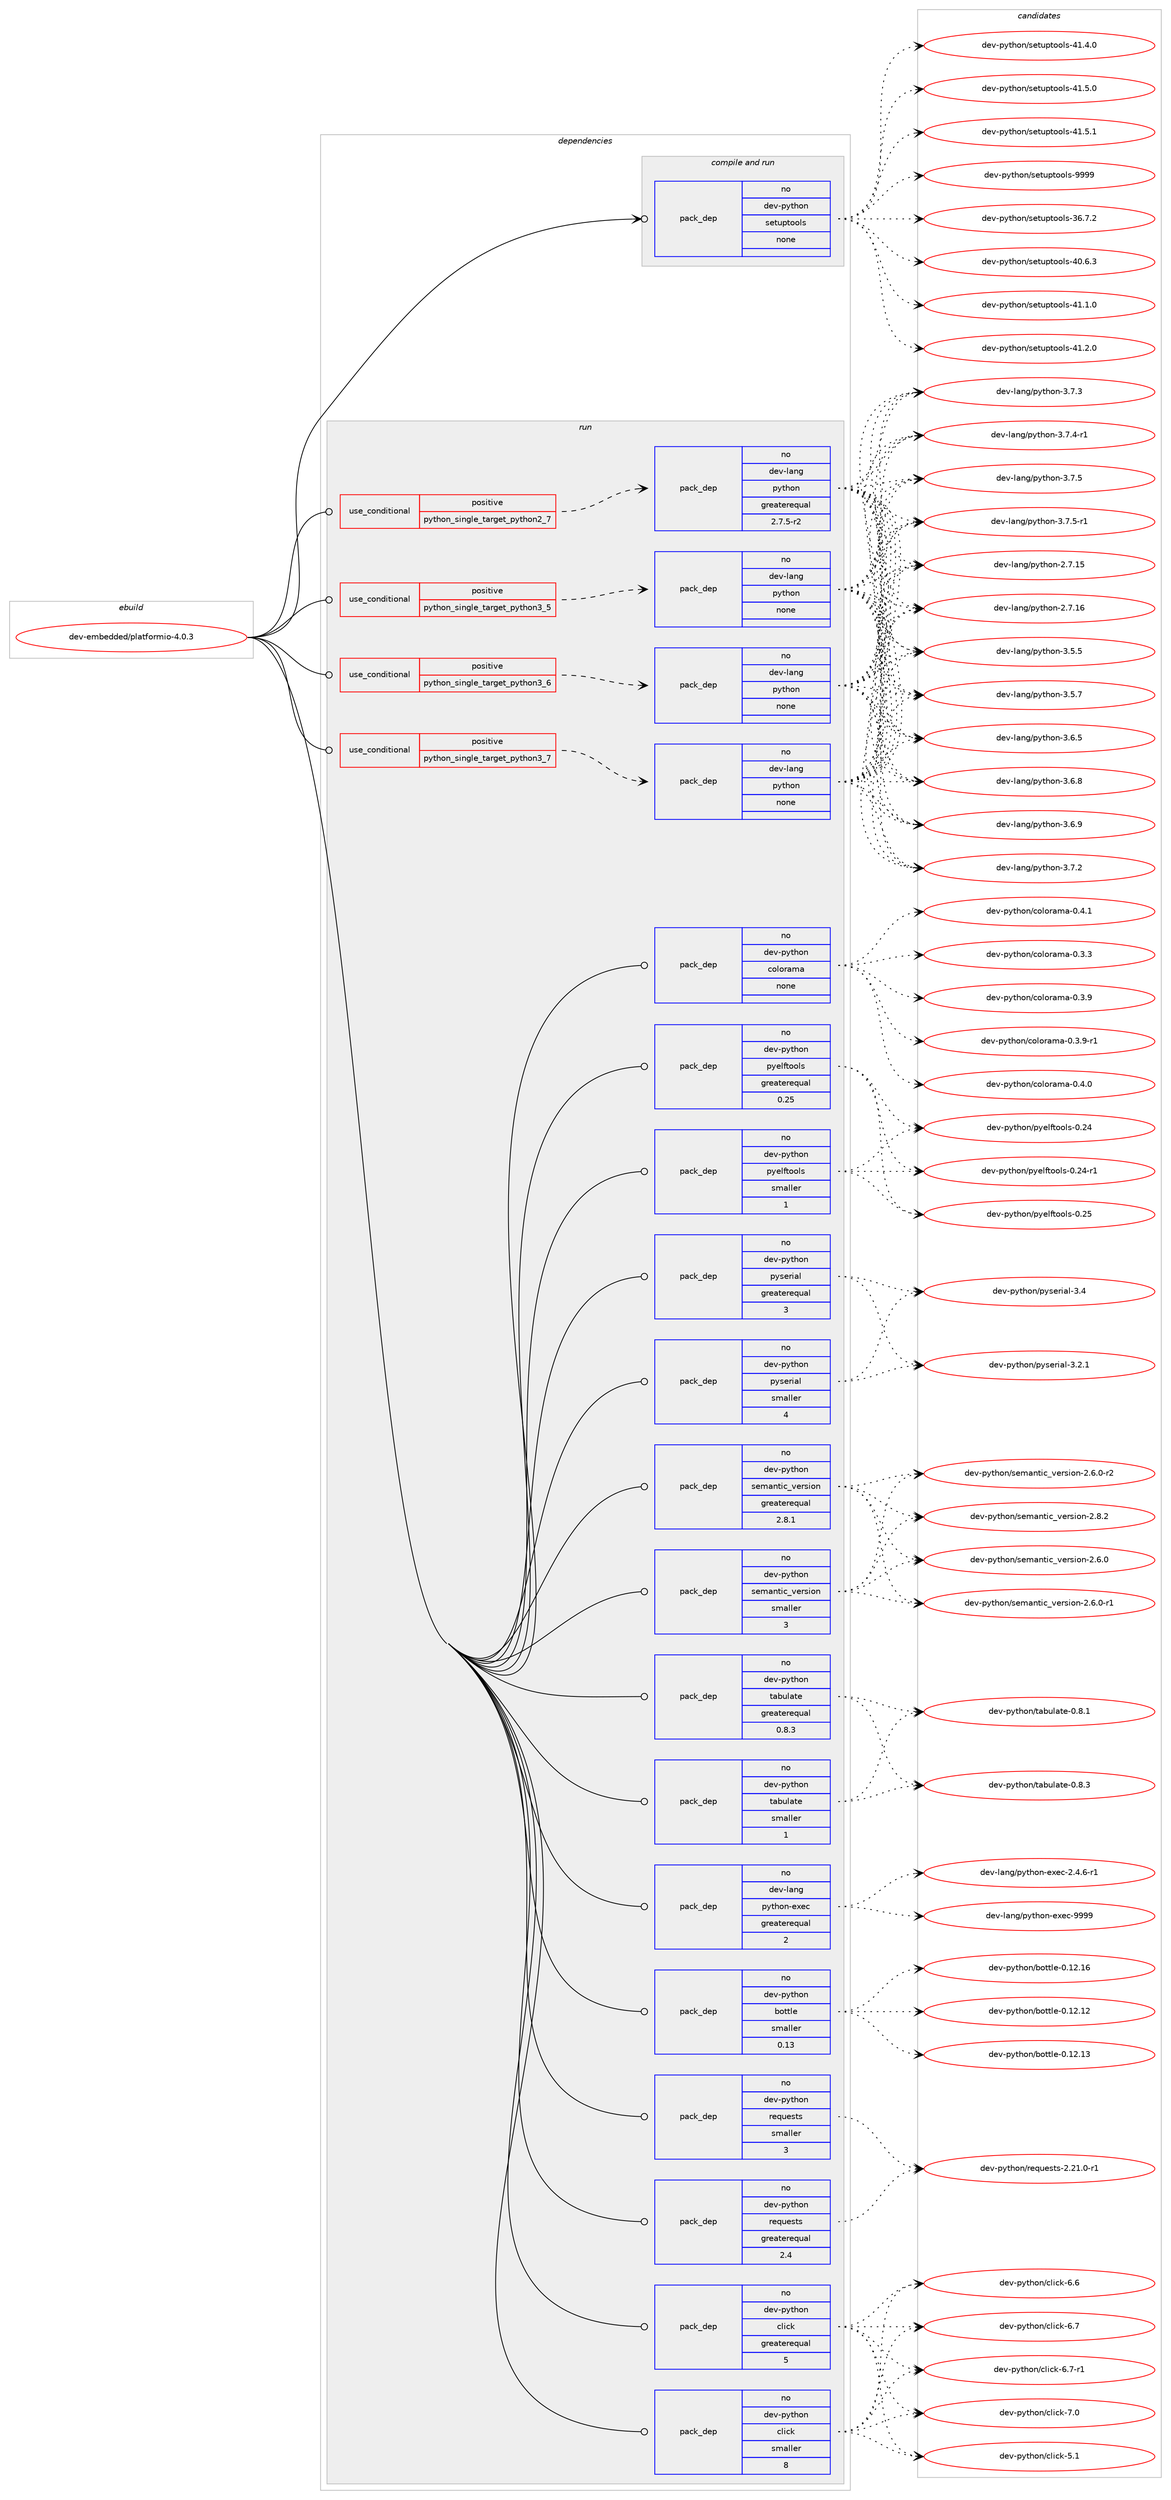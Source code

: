 digraph prolog {

# *************
# Graph options
# *************

newrank=true;
concentrate=true;
compound=true;
graph [rankdir=LR,fontname=Helvetica,fontsize=10,ranksep=1.5];#, ranksep=2.5, nodesep=0.2];
edge  [arrowhead=vee];
node  [fontname=Helvetica,fontsize=10];

# **********
# The ebuild
# **********

subgraph cluster_leftcol {
color=gray;
rank=same;
label=<<i>ebuild</i>>;
id [label="dev-embedded/platformio-4.0.3", color=red, width=4, href="../dev-embedded/platformio-4.0.3.svg"];
}

# ****************
# The dependencies
# ****************

subgraph cluster_midcol {
color=gray;
label=<<i>dependencies</i>>;
subgraph cluster_compile {
fillcolor="#eeeeee";
style=filled;
label=<<i>compile</i>>;
}
subgraph cluster_compileandrun {
fillcolor="#eeeeee";
style=filled;
label=<<i>compile and run</i>>;
subgraph pack390115 {
dependency524295 [label=<<TABLE BORDER="0" CELLBORDER="1" CELLSPACING="0" CELLPADDING="4" WIDTH="220"><TR><TD ROWSPAN="6" CELLPADDING="30">pack_dep</TD></TR><TR><TD WIDTH="110">no</TD></TR><TR><TD>dev-python</TD></TR><TR><TD>setuptools</TD></TR><TR><TD>none</TD></TR><TR><TD></TD></TR></TABLE>>, shape=none, color=blue];
}
id:e -> dependency524295:w [weight=20,style="solid",arrowhead="odotvee"];
}
subgraph cluster_run {
fillcolor="#eeeeee";
style=filled;
label=<<i>run</i>>;
subgraph cond124401 {
dependency524296 [label=<<TABLE BORDER="0" CELLBORDER="1" CELLSPACING="0" CELLPADDING="4"><TR><TD ROWSPAN="3" CELLPADDING="10">use_conditional</TD></TR><TR><TD>positive</TD></TR><TR><TD>python_single_target_python2_7</TD></TR></TABLE>>, shape=none, color=red];
subgraph pack390116 {
dependency524297 [label=<<TABLE BORDER="0" CELLBORDER="1" CELLSPACING="0" CELLPADDING="4" WIDTH="220"><TR><TD ROWSPAN="6" CELLPADDING="30">pack_dep</TD></TR><TR><TD WIDTH="110">no</TD></TR><TR><TD>dev-lang</TD></TR><TR><TD>python</TD></TR><TR><TD>greaterequal</TD></TR><TR><TD>2.7.5-r2</TD></TR></TABLE>>, shape=none, color=blue];
}
dependency524296:e -> dependency524297:w [weight=20,style="dashed",arrowhead="vee"];
}
id:e -> dependency524296:w [weight=20,style="solid",arrowhead="odot"];
subgraph cond124402 {
dependency524298 [label=<<TABLE BORDER="0" CELLBORDER="1" CELLSPACING="0" CELLPADDING="4"><TR><TD ROWSPAN="3" CELLPADDING="10">use_conditional</TD></TR><TR><TD>positive</TD></TR><TR><TD>python_single_target_python3_5</TD></TR></TABLE>>, shape=none, color=red];
subgraph pack390117 {
dependency524299 [label=<<TABLE BORDER="0" CELLBORDER="1" CELLSPACING="0" CELLPADDING="4" WIDTH="220"><TR><TD ROWSPAN="6" CELLPADDING="30">pack_dep</TD></TR><TR><TD WIDTH="110">no</TD></TR><TR><TD>dev-lang</TD></TR><TR><TD>python</TD></TR><TR><TD>none</TD></TR><TR><TD></TD></TR></TABLE>>, shape=none, color=blue];
}
dependency524298:e -> dependency524299:w [weight=20,style="dashed",arrowhead="vee"];
}
id:e -> dependency524298:w [weight=20,style="solid",arrowhead="odot"];
subgraph cond124403 {
dependency524300 [label=<<TABLE BORDER="0" CELLBORDER="1" CELLSPACING="0" CELLPADDING="4"><TR><TD ROWSPAN="3" CELLPADDING="10">use_conditional</TD></TR><TR><TD>positive</TD></TR><TR><TD>python_single_target_python3_6</TD></TR></TABLE>>, shape=none, color=red];
subgraph pack390118 {
dependency524301 [label=<<TABLE BORDER="0" CELLBORDER="1" CELLSPACING="0" CELLPADDING="4" WIDTH="220"><TR><TD ROWSPAN="6" CELLPADDING="30">pack_dep</TD></TR><TR><TD WIDTH="110">no</TD></TR><TR><TD>dev-lang</TD></TR><TR><TD>python</TD></TR><TR><TD>none</TD></TR><TR><TD></TD></TR></TABLE>>, shape=none, color=blue];
}
dependency524300:e -> dependency524301:w [weight=20,style="dashed",arrowhead="vee"];
}
id:e -> dependency524300:w [weight=20,style="solid",arrowhead="odot"];
subgraph cond124404 {
dependency524302 [label=<<TABLE BORDER="0" CELLBORDER="1" CELLSPACING="0" CELLPADDING="4"><TR><TD ROWSPAN="3" CELLPADDING="10">use_conditional</TD></TR><TR><TD>positive</TD></TR><TR><TD>python_single_target_python3_7</TD></TR></TABLE>>, shape=none, color=red];
subgraph pack390119 {
dependency524303 [label=<<TABLE BORDER="0" CELLBORDER="1" CELLSPACING="0" CELLPADDING="4" WIDTH="220"><TR><TD ROWSPAN="6" CELLPADDING="30">pack_dep</TD></TR><TR><TD WIDTH="110">no</TD></TR><TR><TD>dev-lang</TD></TR><TR><TD>python</TD></TR><TR><TD>none</TD></TR><TR><TD></TD></TR></TABLE>>, shape=none, color=blue];
}
dependency524302:e -> dependency524303:w [weight=20,style="dashed",arrowhead="vee"];
}
id:e -> dependency524302:w [weight=20,style="solid",arrowhead="odot"];
subgraph pack390120 {
dependency524304 [label=<<TABLE BORDER="0" CELLBORDER="1" CELLSPACING="0" CELLPADDING="4" WIDTH="220"><TR><TD ROWSPAN="6" CELLPADDING="30">pack_dep</TD></TR><TR><TD WIDTH="110">no</TD></TR><TR><TD>dev-lang</TD></TR><TR><TD>python-exec</TD></TR><TR><TD>greaterequal</TD></TR><TR><TD>2</TD></TR></TABLE>>, shape=none, color=blue];
}
id:e -> dependency524304:w [weight=20,style="solid",arrowhead="odot"];
subgraph pack390121 {
dependency524305 [label=<<TABLE BORDER="0" CELLBORDER="1" CELLSPACING="0" CELLPADDING="4" WIDTH="220"><TR><TD ROWSPAN="6" CELLPADDING="30">pack_dep</TD></TR><TR><TD WIDTH="110">no</TD></TR><TR><TD>dev-python</TD></TR><TR><TD>bottle</TD></TR><TR><TD>smaller</TD></TR><TR><TD>0.13</TD></TR></TABLE>>, shape=none, color=blue];
}
id:e -> dependency524305:w [weight=20,style="solid",arrowhead="odot"];
subgraph pack390122 {
dependency524306 [label=<<TABLE BORDER="0" CELLBORDER="1" CELLSPACING="0" CELLPADDING="4" WIDTH="220"><TR><TD ROWSPAN="6" CELLPADDING="30">pack_dep</TD></TR><TR><TD WIDTH="110">no</TD></TR><TR><TD>dev-python</TD></TR><TR><TD>click</TD></TR><TR><TD>greaterequal</TD></TR><TR><TD>5</TD></TR></TABLE>>, shape=none, color=blue];
}
id:e -> dependency524306:w [weight=20,style="solid",arrowhead="odot"];
subgraph pack390123 {
dependency524307 [label=<<TABLE BORDER="0" CELLBORDER="1" CELLSPACING="0" CELLPADDING="4" WIDTH="220"><TR><TD ROWSPAN="6" CELLPADDING="30">pack_dep</TD></TR><TR><TD WIDTH="110">no</TD></TR><TR><TD>dev-python</TD></TR><TR><TD>click</TD></TR><TR><TD>smaller</TD></TR><TR><TD>8</TD></TR></TABLE>>, shape=none, color=blue];
}
id:e -> dependency524307:w [weight=20,style="solid",arrowhead="odot"];
subgraph pack390124 {
dependency524308 [label=<<TABLE BORDER="0" CELLBORDER="1" CELLSPACING="0" CELLPADDING="4" WIDTH="220"><TR><TD ROWSPAN="6" CELLPADDING="30">pack_dep</TD></TR><TR><TD WIDTH="110">no</TD></TR><TR><TD>dev-python</TD></TR><TR><TD>colorama</TD></TR><TR><TD>none</TD></TR><TR><TD></TD></TR></TABLE>>, shape=none, color=blue];
}
id:e -> dependency524308:w [weight=20,style="solid",arrowhead="odot"];
subgraph pack390125 {
dependency524309 [label=<<TABLE BORDER="0" CELLBORDER="1" CELLSPACING="0" CELLPADDING="4" WIDTH="220"><TR><TD ROWSPAN="6" CELLPADDING="30">pack_dep</TD></TR><TR><TD WIDTH="110">no</TD></TR><TR><TD>dev-python</TD></TR><TR><TD>pyelftools</TD></TR><TR><TD>greaterequal</TD></TR><TR><TD>0.25</TD></TR></TABLE>>, shape=none, color=blue];
}
id:e -> dependency524309:w [weight=20,style="solid",arrowhead="odot"];
subgraph pack390126 {
dependency524310 [label=<<TABLE BORDER="0" CELLBORDER="1" CELLSPACING="0" CELLPADDING="4" WIDTH="220"><TR><TD ROWSPAN="6" CELLPADDING="30">pack_dep</TD></TR><TR><TD WIDTH="110">no</TD></TR><TR><TD>dev-python</TD></TR><TR><TD>pyelftools</TD></TR><TR><TD>smaller</TD></TR><TR><TD>1</TD></TR></TABLE>>, shape=none, color=blue];
}
id:e -> dependency524310:w [weight=20,style="solid",arrowhead="odot"];
subgraph pack390127 {
dependency524311 [label=<<TABLE BORDER="0" CELLBORDER="1" CELLSPACING="0" CELLPADDING="4" WIDTH="220"><TR><TD ROWSPAN="6" CELLPADDING="30">pack_dep</TD></TR><TR><TD WIDTH="110">no</TD></TR><TR><TD>dev-python</TD></TR><TR><TD>pyserial</TD></TR><TR><TD>greaterequal</TD></TR><TR><TD>3</TD></TR></TABLE>>, shape=none, color=blue];
}
id:e -> dependency524311:w [weight=20,style="solid",arrowhead="odot"];
subgraph pack390128 {
dependency524312 [label=<<TABLE BORDER="0" CELLBORDER="1" CELLSPACING="0" CELLPADDING="4" WIDTH="220"><TR><TD ROWSPAN="6" CELLPADDING="30">pack_dep</TD></TR><TR><TD WIDTH="110">no</TD></TR><TR><TD>dev-python</TD></TR><TR><TD>pyserial</TD></TR><TR><TD>smaller</TD></TR><TR><TD>4</TD></TR></TABLE>>, shape=none, color=blue];
}
id:e -> dependency524312:w [weight=20,style="solid",arrowhead="odot"];
subgraph pack390129 {
dependency524313 [label=<<TABLE BORDER="0" CELLBORDER="1" CELLSPACING="0" CELLPADDING="4" WIDTH="220"><TR><TD ROWSPAN="6" CELLPADDING="30">pack_dep</TD></TR><TR><TD WIDTH="110">no</TD></TR><TR><TD>dev-python</TD></TR><TR><TD>requests</TD></TR><TR><TD>greaterequal</TD></TR><TR><TD>2.4</TD></TR></TABLE>>, shape=none, color=blue];
}
id:e -> dependency524313:w [weight=20,style="solid",arrowhead="odot"];
subgraph pack390130 {
dependency524314 [label=<<TABLE BORDER="0" CELLBORDER="1" CELLSPACING="0" CELLPADDING="4" WIDTH="220"><TR><TD ROWSPAN="6" CELLPADDING="30">pack_dep</TD></TR><TR><TD WIDTH="110">no</TD></TR><TR><TD>dev-python</TD></TR><TR><TD>requests</TD></TR><TR><TD>smaller</TD></TR><TR><TD>3</TD></TR></TABLE>>, shape=none, color=blue];
}
id:e -> dependency524314:w [weight=20,style="solid",arrowhead="odot"];
subgraph pack390131 {
dependency524315 [label=<<TABLE BORDER="0" CELLBORDER="1" CELLSPACING="0" CELLPADDING="4" WIDTH="220"><TR><TD ROWSPAN="6" CELLPADDING="30">pack_dep</TD></TR><TR><TD WIDTH="110">no</TD></TR><TR><TD>dev-python</TD></TR><TR><TD>semantic_version</TD></TR><TR><TD>greaterequal</TD></TR><TR><TD>2.8.1</TD></TR></TABLE>>, shape=none, color=blue];
}
id:e -> dependency524315:w [weight=20,style="solid",arrowhead="odot"];
subgraph pack390132 {
dependency524316 [label=<<TABLE BORDER="0" CELLBORDER="1" CELLSPACING="0" CELLPADDING="4" WIDTH="220"><TR><TD ROWSPAN="6" CELLPADDING="30">pack_dep</TD></TR><TR><TD WIDTH="110">no</TD></TR><TR><TD>dev-python</TD></TR><TR><TD>semantic_version</TD></TR><TR><TD>smaller</TD></TR><TR><TD>3</TD></TR></TABLE>>, shape=none, color=blue];
}
id:e -> dependency524316:w [weight=20,style="solid",arrowhead="odot"];
subgraph pack390133 {
dependency524317 [label=<<TABLE BORDER="0" CELLBORDER="1" CELLSPACING="0" CELLPADDING="4" WIDTH="220"><TR><TD ROWSPAN="6" CELLPADDING="30">pack_dep</TD></TR><TR><TD WIDTH="110">no</TD></TR><TR><TD>dev-python</TD></TR><TR><TD>tabulate</TD></TR><TR><TD>greaterequal</TD></TR><TR><TD>0.8.3</TD></TR></TABLE>>, shape=none, color=blue];
}
id:e -> dependency524317:w [weight=20,style="solid",arrowhead="odot"];
subgraph pack390134 {
dependency524318 [label=<<TABLE BORDER="0" CELLBORDER="1" CELLSPACING="0" CELLPADDING="4" WIDTH="220"><TR><TD ROWSPAN="6" CELLPADDING="30">pack_dep</TD></TR><TR><TD WIDTH="110">no</TD></TR><TR><TD>dev-python</TD></TR><TR><TD>tabulate</TD></TR><TR><TD>smaller</TD></TR><TR><TD>1</TD></TR></TABLE>>, shape=none, color=blue];
}
id:e -> dependency524318:w [weight=20,style="solid",arrowhead="odot"];
}
}

# **************
# The candidates
# **************

subgraph cluster_choices {
rank=same;
color=gray;
label=<<i>candidates</i>>;

subgraph choice390115 {
color=black;
nodesep=1;
choice100101118451121211161041111104711510111611711211611111110811545515446554650 [label="dev-python/setuptools-36.7.2", color=red, width=4,href="../dev-python/setuptools-36.7.2.svg"];
choice100101118451121211161041111104711510111611711211611111110811545524846544651 [label="dev-python/setuptools-40.6.3", color=red, width=4,href="../dev-python/setuptools-40.6.3.svg"];
choice100101118451121211161041111104711510111611711211611111110811545524946494648 [label="dev-python/setuptools-41.1.0", color=red, width=4,href="../dev-python/setuptools-41.1.0.svg"];
choice100101118451121211161041111104711510111611711211611111110811545524946504648 [label="dev-python/setuptools-41.2.0", color=red, width=4,href="../dev-python/setuptools-41.2.0.svg"];
choice100101118451121211161041111104711510111611711211611111110811545524946524648 [label="dev-python/setuptools-41.4.0", color=red, width=4,href="../dev-python/setuptools-41.4.0.svg"];
choice100101118451121211161041111104711510111611711211611111110811545524946534648 [label="dev-python/setuptools-41.5.0", color=red, width=4,href="../dev-python/setuptools-41.5.0.svg"];
choice100101118451121211161041111104711510111611711211611111110811545524946534649 [label="dev-python/setuptools-41.5.1", color=red, width=4,href="../dev-python/setuptools-41.5.1.svg"];
choice10010111845112121116104111110471151011161171121161111111081154557575757 [label="dev-python/setuptools-9999", color=red, width=4,href="../dev-python/setuptools-9999.svg"];
dependency524295:e -> choice100101118451121211161041111104711510111611711211611111110811545515446554650:w [style=dotted,weight="100"];
dependency524295:e -> choice100101118451121211161041111104711510111611711211611111110811545524846544651:w [style=dotted,weight="100"];
dependency524295:e -> choice100101118451121211161041111104711510111611711211611111110811545524946494648:w [style=dotted,weight="100"];
dependency524295:e -> choice100101118451121211161041111104711510111611711211611111110811545524946504648:w [style=dotted,weight="100"];
dependency524295:e -> choice100101118451121211161041111104711510111611711211611111110811545524946524648:w [style=dotted,weight="100"];
dependency524295:e -> choice100101118451121211161041111104711510111611711211611111110811545524946534648:w [style=dotted,weight="100"];
dependency524295:e -> choice100101118451121211161041111104711510111611711211611111110811545524946534649:w [style=dotted,weight="100"];
dependency524295:e -> choice10010111845112121116104111110471151011161171121161111111081154557575757:w [style=dotted,weight="100"];
}
subgraph choice390116 {
color=black;
nodesep=1;
choice10010111845108971101034711212111610411111045504655464953 [label="dev-lang/python-2.7.15", color=red, width=4,href="../dev-lang/python-2.7.15.svg"];
choice10010111845108971101034711212111610411111045504655464954 [label="dev-lang/python-2.7.16", color=red, width=4,href="../dev-lang/python-2.7.16.svg"];
choice100101118451089711010347112121116104111110455146534653 [label="dev-lang/python-3.5.5", color=red, width=4,href="../dev-lang/python-3.5.5.svg"];
choice100101118451089711010347112121116104111110455146534655 [label="dev-lang/python-3.5.7", color=red, width=4,href="../dev-lang/python-3.5.7.svg"];
choice100101118451089711010347112121116104111110455146544653 [label="dev-lang/python-3.6.5", color=red, width=4,href="../dev-lang/python-3.6.5.svg"];
choice100101118451089711010347112121116104111110455146544656 [label="dev-lang/python-3.6.8", color=red, width=4,href="../dev-lang/python-3.6.8.svg"];
choice100101118451089711010347112121116104111110455146544657 [label="dev-lang/python-3.6.9", color=red, width=4,href="../dev-lang/python-3.6.9.svg"];
choice100101118451089711010347112121116104111110455146554650 [label="dev-lang/python-3.7.2", color=red, width=4,href="../dev-lang/python-3.7.2.svg"];
choice100101118451089711010347112121116104111110455146554651 [label="dev-lang/python-3.7.3", color=red, width=4,href="../dev-lang/python-3.7.3.svg"];
choice1001011184510897110103471121211161041111104551465546524511449 [label="dev-lang/python-3.7.4-r1", color=red, width=4,href="../dev-lang/python-3.7.4-r1.svg"];
choice100101118451089711010347112121116104111110455146554653 [label="dev-lang/python-3.7.5", color=red, width=4,href="../dev-lang/python-3.7.5.svg"];
choice1001011184510897110103471121211161041111104551465546534511449 [label="dev-lang/python-3.7.5-r1", color=red, width=4,href="../dev-lang/python-3.7.5-r1.svg"];
dependency524297:e -> choice10010111845108971101034711212111610411111045504655464953:w [style=dotted,weight="100"];
dependency524297:e -> choice10010111845108971101034711212111610411111045504655464954:w [style=dotted,weight="100"];
dependency524297:e -> choice100101118451089711010347112121116104111110455146534653:w [style=dotted,weight="100"];
dependency524297:e -> choice100101118451089711010347112121116104111110455146534655:w [style=dotted,weight="100"];
dependency524297:e -> choice100101118451089711010347112121116104111110455146544653:w [style=dotted,weight="100"];
dependency524297:e -> choice100101118451089711010347112121116104111110455146544656:w [style=dotted,weight="100"];
dependency524297:e -> choice100101118451089711010347112121116104111110455146544657:w [style=dotted,weight="100"];
dependency524297:e -> choice100101118451089711010347112121116104111110455146554650:w [style=dotted,weight="100"];
dependency524297:e -> choice100101118451089711010347112121116104111110455146554651:w [style=dotted,weight="100"];
dependency524297:e -> choice1001011184510897110103471121211161041111104551465546524511449:w [style=dotted,weight="100"];
dependency524297:e -> choice100101118451089711010347112121116104111110455146554653:w [style=dotted,weight="100"];
dependency524297:e -> choice1001011184510897110103471121211161041111104551465546534511449:w [style=dotted,weight="100"];
}
subgraph choice390117 {
color=black;
nodesep=1;
choice10010111845108971101034711212111610411111045504655464953 [label="dev-lang/python-2.7.15", color=red, width=4,href="../dev-lang/python-2.7.15.svg"];
choice10010111845108971101034711212111610411111045504655464954 [label="dev-lang/python-2.7.16", color=red, width=4,href="../dev-lang/python-2.7.16.svg"];
choice100101118451089711010347112121116104111110455146534653 [label="dev-lang/python-3.5.5", color=red, width=4,href="../dev-lang/python-3.5.5.svg"];
choice100101118451089711010347112121116104111110455146534655 [label="dev-lang/python-3.5.7", color=red, width=4,href="../dev-lang/python-3.5.7.svg"];
choice100101118451089711010347112121116104111110455146544653 [label="dev-lang/python-3.6.5", color=red, width=4,href="../dev-lang/python-3.6.5.svg"];
choice100101118451089711010347112121116104111110455146544656 [label="dev-lang/python-3.6.8", color=red, width=4,href="../dev-lang/python-3.6.8.svg"];
choice100101118451089711010347112121116104111110455146544657 [label="dev-lang/python-3.6.9", color=red, width=4,href="../dev-lang/python-3.6.9.svg"];
choice100101118451089711010347112121116104111110455146554650 [label="dev-lang/python-3.7.2", color=red, width=4,href="../dev-lang/python-3.7.2.svg"];
choice100101118451089711010347112121116104111110455146554651 [label="dev-lang/python-3.7.3", color=red, width=4,href="../dev-lang/python-3.7.3.svg"];
choice1001011184510897110103471121211161041111104551465546524511449 [label="dev-lang/python-3.7.4-r1", color=red, width=4,href="../dev-lang/python-3.7.4-r1.svg"];
choice100101118451089711010347112121116104111110455146554653 [label="dev-lang/python-3.7.5", color=red, width=4,href="../dev-lang/python-3.7.5.svg"];
choice1001011184510897110103471121211161041111104551465546534511449 [label="dev-lang/python-3.7.5-r1", color=red, width=4,href="../dev-lang/python-3.7.5-r1.svg"];
dependency524299:e -> choice10010111845108971101034711212111610411111045504655464953:w [style=dotted,weight="100"];
dependency524299:e -> choice10010111845108971101034711212111610411111045504655464954:w [style=dotted,weight="100"];
dependency524299:e -> choice100101118451089711010347112121116104111110455146534653:w [style=dotted,weight="100"];
dependency524299:e -> choice100101118451089711010347112121116104111110455146534655:w [style=dotted,weight="100"];
dependency524299:e -> choice100101118451089711010347112121116104111110455146544653:w [style=dotted,weight="100"];
dependency524299:e -> choice100101118451089711010347112121116104111110455146544656:w [style=dotted,weight="100"];
dependency524299:e -> choice100101118451089711010347112121116104111110455146544657:w [style=dotted,weight="100"];
dependency524299:e -> choice100101118451089711010347112121116104111110455146554650:w [style=dotted,weight="100"];
dependency524299:e -> choice100101118451089711010347112121116104111110455146554651:w [style=dotted,weight="100"];
dependency524299:e -> choice1001011184510897110103471121211161041111104551465546524511449:w [style=dotted,weight="100"];
dependency524299:e -> choice100101118451089711010347112121116104111110455146554653:w [style=dotted,weight="100"];
dependency524299:e -> choice1001011184510897110103471121211161041111104551465546534511449:w [style=dotted,weight="100"];
}
subgraph choice390118 {
color=black;
nodesep=1;
choice10010111845108971101034711212111610411111045504655464953 [label="dev-lang/python-2.7.15", color=red, width=4,href="../dev-lang/python-2.7.15.svg"];
choice10010111845108971101034711212111610411111045504655464954 [label="dev-lang/python-2.7.16", color=red, width=4,href="../dev-lang/python-2.7.16.svg"];
choice100101118451089711010347112121116104111110455146534653 [label="dev-lang/python-3.5.5", color=red, width=4,href="../dev-lang/python-3.5.5.svg"];
choice100101118451089711010347112121116104111110455146534655 [label="dev-lang/python-3.5.7", color=red, width=4,href="../dev-lang/python-3.5.7.svg"];
choice100101118451089711010347112121116104111110455146544653 [label="dev-lang/python-3.6.5", color=red, width=4,href="../dev-lang/python-3.6.5.svg"];
choice100101118451089711010347112121116104111110455146544656 [label="dev-lang/python-3.6.8", color=red, width=4,href="../dev-lang/python-3.6.8.svg"];
choice100101118451089711010347112121116104111110455146544657 [label="dev-lang/python-3.6.9", color=red, width=4,href="../dev-lang/python-3.6.9.svg"];
choice100101118451089711010347112121116104111110455146554650 [label="dev-lang/python-3.7.2", color=red, width=4,href="../dev-lang/python-3.7.2.svg"];
choice100101118451089711010347112121116104111110455146554651 [label="dev-lang/python-3.7.3", color=red, width=4,href="../dev-lang/python-3.7.3.svg"];
choice1001011184510897110103471121211161041111104551465546524511449 [label="dev-lang/python-3.7.4-r1", color=red, width=4,href="../dev-lang/python-3.7.4-r1.svg"];
choice100101118451089711010347112121116104111110455146554653 [label="dev-lang/python-3.7.5", color=red, width=4,href="../dev-lang/python-3.7.5.svg"];
choice1001011184510897110103471121211161041111104551465546534511449 [label="dev-lang/python-3.7.5-r1", color=red, width=4,href="../dev-lang/python-3.7.5-r1.svg"];
dependency524301:e -> choice10010111845108971101034711212111610411111045504655464953:w [style=dotted,weight="100"];
dependency524301:e -> choice10010111845108971101034711212111610411111045504655464954:w [style=dotted,weight="100"];
dependency524301:e -> choice100101118451089711010347112121116104111110455146534653:w [style=dotted,weight="100"];
dependency524301:e -> choice100101118451089711010347112121116104111110455146534655:w [style=dotted,weight="100"];
dependency524301:e -> choice100101118451089711010347112121116104111110455146544653:w [style=dotted,weight="100"];
dependency524301:e -> choice100101118451089711010347112121116104111110455146544656:w [style=dotted,weight="100"];
dependency524301:e -> choice100101118451089711010347112121116104111110455146544657:w [style=dotted,weight="100"];
dependency524301:e -> choice100101118451089711010347112121116104111110455146554650:w [style=dotted,weight="100"];
dependency524301:e -> choice100101118451089711010347112121116104111110455146554651:w [style=dotted,weight="100"];
dependency524301:e -> choice1001011184510897110103471121211161041111104551465546524511449:w [style=dotted,weight="100"];
dependency524301:e -> choice100101118451089711010347112121116104111110455146554653:w [style=dotted,weight="100"];
dependency524301:e -> choice1001011184510897110103471121211161041111104551465546534511449:w [style=dotted,weight="100"];
}
subgraph choice390119 {
color=black;
nodesep=1;
choice10010111845108971101034711212111610411111045504655464953 [label="dev-lang/python-2.7.15", color=red, width=4,href="../dev-lang/python-2.7.15.svg"];
choice10010111845108971101034711212111610411111045504655464954 [label="dev-lang/python-2.7.16", color=red, width=4,href="../dev-lang/python-2.7.16.svg"];
choice100101118451089711010347112121116104111110455146534653 [label="dev-lang/python-3.5.5", color=red, width=4,href="../dev-lang/python-3.5.5.svg"];
choice100101118451089711010347112121116104111110455146534655 [label="dev-lang/python-3.5.7", color=red, width=4,href="../dev-lang/python-3.5.7.svg"];
choice100101118451089711010347112121116104111110455146544653 [label="dev-lang/python-3.6.5", color=red, width=4,href="../dev-lang/python-3.6.5.svg"];
choice100101118451089711010347112121116104111110455146544656 [label="dev-lang/python-3.6.8", color=red, width=4,href="../dev-lang/python-3.6.8.svg"];
choice100101118451089711010347112121116104111110455146544657 [label="dev-lang/python-3.6.9", color=red, width=4,href="../dev-lang/python-3.6.9.svg"];
choice100101118451089711010347112121116104111110455146554650 [label="dev-lang/python-3.7.2", color=red, width=4,href="../dev-lang/python-3.7.2.svg"];
choice100101118451089711010347112121116104111110455146554651 [label="dev-lang/python-3.7.3", color=red, width=4,href="../dev-lang/python-3.7.3.svg"];
choice1001011184510897110103471121211161041111104551465546524511449 [label="dev-lang/python-3.7.4-r1", color=red, width=4,href="../dev-lang/python-3.7.4-r1.svg"];
choice100101118451089711010347112121116104111110455146554653 [label="dev-lang/python-3.7.5", color=red, width=4,href="../dev-lang/python-3.7.5.svg"];
choice1001011184510897110103471121211161041111104551465546534511449 [label="dev-lang/python-3.7.5-r1", color=red, width=4,href="../dev-lang/python-3.7.5-r1.svg"];
dependency524303:e -> choice10010111845108971101034711212111610411111045504655464953:w [style=dotted,weight="100"];
dependency524303:e -> choice10010111845108971101034711212111610411111045504655464954:w [style=dotted,weight="100"];
dependency524303:e -> choice100101118451089711010347112121116104111110455146534653:w [style=dotted,weight="100"];
dependency524303:e -> choice100101118451089711010347112121116104111110455146534655:w [style=dotted,weight="100"];
dependency524303:e -> choice100101118451089711010347112121116104111110455146544653:w [style=dotted,weight="100"];
dependency524303:e -> choice100101118451089711010347112121116104111110455146544656:w [style=dotted,weight="100"];
dependency524303:e -> choice100101118451089711010347112121116104111110455146544657:w [style=dotted,weight="100"];
dependency524303:e -> choice100101118451089711010347112121116104111110455146554650:w [style=dotted,weight="100"];
dependency524303:e -> choice100101118451089711010347112121116104111110455146554651:w [style=dotted,weight="100"];
dependency524303:e -> choice1001011184510897110103471121211161041111104551465546524511449:w [style=dotted,weight="100"];
dependency524303:e -> choice100101118451089711010347112121116104111110455146554653:w [style=dotted,weight="100"];
dependency524303:e -> choice1001011184510897110103471121211161041111104551465546534511449:w [style=dotted,weight="100"];
}
subgraph choice390120 {
color=black;
nodesep=1;
choice10010111845108971101034711212111610411111045101120101994550465246544511449 [label="dev-lang/python-exec-2.4.6-r1", color=red, width=4,href="../dev-lang/python-exec-2.4.6-r1.svg"];
choice10010111845108971101034711212111610411111045101120101994557575757 [label="dev-lang/python-exec-9999", color=red, width=4,href="../dev-lang/python-exec-9999.svg"];
dependency524304:e -> choice10010111845108971101034711212111610411111045101120101994550465246544511449:w [style=dotted,weight="100"];
dependency524304:e -> choice10010111845108971101034711212111610411111045101120101994557575757:w [style=dotted,weight="100"];
}
subgraph choice390121 {
color=black;
nodesep=1;
choice1001011184511212111610411111047981111161161081014548464950464950 [label="dev-python/bottle-0.12.12", color=red, width=4,href="../dev-python/bottle-0.12.12.svg"];
choice1001011184511212111610411111047981111161161081014548464950464951 [label="dev-python/bottle-0.12.13", color=red, width=4,href="../dev-python/bottle-0.12.13.svg"];
choice1001011184511212111610411111047981111161161081014548464950464954 [label="dev-python/bottle-0.12.16", color=red, width=4,href="../dev-python/bottle-0.12.16.svg"];
dependency524305:e -> choice1001011184511212111610411111047981111161161081014548464950464950:w [style=dotted,weight="100"];
dependency524305:e -> choice1001011184511212111610411111047981111161161081014548464950464951:w [style=dotted,weight="100"];
dependency524305:e -> choice1001011184511212111610411111047981111161161081014548464950464954:w [style=dotted,weight="100"];
}
subgraph choice390122 {
color=black;
nodesep=1;
choice1001011184511212111610411111047991081059910745534649 [label="dev-python/click-5.1", color=red, width=4,href="../dev-python/click-5.1.svg"];
choice1001011184511212111610411111047991081059910745544654 [label="dev-python/click-6.6", color=red, width=4,href="../dev-python/click-6.6.svg"];
choice1001011184511212111610411111047991081059910745544655 [label="dev-python/click-6.7", color=red, width=4,href="../dev-python/click-6.7.svg"];
choice10010111845112121116104111110479910810599107455446554511449 [label="dev-python/click-6.7-r1", color=red, width=4,href="../dev-python/click-6.7-r1.svg"];
choice1001011184511212111610411111047991081059910745554648 [label="dev-python/click-7.0", color=red, width=4,href="../dev-python/click-7.0.svg"];
dependency524306:e -> choice1001011184511212111610411111047991081059910745534649:w [style=dotted,weight="100"];
dependency524306:e -> choice1001011184511212111610411111047991081059910745544654:w [style=dotted,weight="100"];
dependency524306:e -> choice1001011184511212111610411111047991081059910745544655:w [style=dotted,weight="100"];
dependency524306:e -> choice10010111845112121116104111110479910810599107455446554511449:w [style=dotted,weight="100"];
dependency524306:e -> choice1001011184511212111610411111047991081059910745554648:w [style=dotted,weight="100"];
}
subgraph choice390123 {
color=black;
nodesep=1;
choice1001011184511212111610411111047991081059910745534649 [label="dev-python/click-5.1", color=red, width=4,href="../dev-python/click-5.1.svg"];
choice1001011184511212111610411111047991081059910745544654 [label="dev-python/click-6.6", color=red, width=4,href="../dev-python/click-6.6.svg"];
choice1001011184511212111610411111047991081059910745544655 [label="dev-python/click-6.7", color=red, width=4,href="../dev-python/click-6.7.svg"];
choice10010111845112121116104111110479910810599107455446554511449 [label="dev-python/click-6.7-r1", color=red, width=4,href="../dev-python/click-6.7-r1.svg"];
choice1001011184511212111610411111047991081059910745554648 [label="dev-python/click-7.0", color=red, width=4,href="../dev-python/click-7.0.svg"];
dependency524307:e -> choice1001011184511212111610411111047991081059910745534649:w [style=dotted,weight="100"];
dependency524307:e -> choice1001011184511212111610411111047991081059910745544654:w [style=dotted,weight="100"];
dependency524307:e -> choice1001011184511212111610411111047991081059910745544655:w [style=dotted,weight="100"];
dependency524307:e -> choice10010111845112121116104111110479910810599107455446554511449:w [style=dotted,weight="100"];
dependency524307:e -> choice1001011184511212111610411111047991081059910745554648:w [style=dotted,weight="100"];
}
subgraph choice390124 {
color=black;
nodesep=1;
choice1001011184511212111610411111047991111081111149710997454846514651 [label="dev-python/colorama-0.3.3", color=red, width=4,href="../dev-python/colorama-0.3.3.svg"];
choice1001011184511212111610411111047991111081111149710997454846514657 [label="dev-python/colorama-0.3.9", color=red, width=4,href="../dev-python/colorama-0.3.9.svg"];
choice10010111845112121116104111110479911110811111497109974548465146574511449 [label="dev-python/colorama-0.3.9-r1", color=red, width=4,href="../dev-python/colorama-0.3.9-r1.svg"];
choice1001011184511212111610411111047991111081111149710997454846524648 [label="dev-python/colorama-0.4.0", color=red, width=4,href="../dev-python/colorama-0.4.0.svg"];
choice1001011184511212111610411111047991111081111149710997454846524649 [label="dev-python/colorama-0.4.1", color=red, width=4,href="../dev-python/colorama-0.4.1.svg"];
dependency524308:e -> choice1001011184511212111610411111047991111081111149710997454846514651:w [style=dotted,weight="100"];
dependency524308:e -> choice1001011184511212111610411111047991111081111149710997454846514657:w [style=dotted,weight="100"];
dependency524308:e -> choice10010111845112121116104111110479911110811111497109974548465146574511449:w [style=dotted,weight="100"];
dependency524308:e -> choice1001011184511212111610411111047991111081111149710997454846524648:w [style=dotted,weight="100"];
dependency524308:e -> choice1001011184511212111610411111047991111081111149710997454846524649:w [style=dotted,weight="100"];
}
subgraph choice390125 {
color=black;
nodesep=1;
choice10010111845112121116104111110471121211011081021161111111081154548465052 [label="dev-python/pyelftools-0.24", color=red, width=4,href="../dev-python/pyelftools-0.24.svg"];
choice100101118451121211161041111104711212110110810211611111110811545484650524511449 [label="dev-python/pyelftools-0.24-r1", color=red, width=4,href="../dev-python/pyelftools-0.24-r1.svg"];
choice10010111845112121116104111110471121211011081021161111111081154548465053 [label="dev-python/pyelftools-0.25", color=red, width=4,href="../dev-python/pyelftools-0.25.svg"];
dependency524309:e -> choice10010111845112121116104111110471121211011081021161111111081154548465052:w [style=dotted,weight="100"];
dependency524309:e -> choice100101118451121211161041111104711212110110810211611111110811545484650524511449:w [style=dotted,weight="100"];
dependency524309:e -> choice10010111845112121116104111110471121211011081021161111111081154548465053:w [style=dotted,weight="100"];
}
subgraph choice390126 {
color=black;
nodesep=1;
choice10010111845112121116104111110471121211011081021161111111081154548465052 [label="dev-python/pyelftools-0.24", color=red, width=4,href="../dev-python/pyelftools-0.24.svg"];
choice100101118451121211161041111104711212110110810211611111110811545484650524511449 [label="dev-python/pyelftools-0.24-r1", color=red, width=4,href="../dev-python/pyelftools-0.24-r1.svg"];
choice10010111845112121116104111110471121211011081021161111111081154548465053 [label="dev-python/pyelftools-0.25", color=red, width=4,href="../dev-python/pyelftools-0.25.svg"];
dependency524310:e -> choice10010111845112121116104111110471121211011081021161111111081154548465052:w [style=dotted,weight="100"];
dependency524310:e -> choice100101118451121211161041111104711212110110810211611111110811545484650524511449:w [style=dotted,weight="100"];
dependency524310:e -> choice10010111845112121116104111110471121211011081021161111111081154548465053:w [style=dotted,weight="100"];
}
subgraph choice390127 {
color=black;
nodesep=1;
choice100101118451121211161041111104711212111510111410597108455146504649 [label="dev-python/pyserial-3.2.1", color=red, width=4,href="../dev-python/pyserial-3.2.1.svg"];
choice10010111845112121116104111110471121211151011141059710845514652 [label="dev-python/pyserial-3.4", color=red, width=4,href="../dev-python/pyserial-3.4.svg"];
dependency524311:e -> choice100101118451121211161041111104711212111510111410597108455146504649:w [style=dotted,weight="100"];
dependency524311:e -> choice10010111845112121116104111110471121211151011141059710845514652:w [style=dotted,weight="100"];
}
subgraph choice390128 {
color=black;
nodesep=1;
choice100101118451121211161041111104711212111510111410597108455146504649 [label="dev-python/pyserial-3.2.1", color=red, width=4,href="../dev-python/pyserial-3.2.1.svg"];
choice10010111845112121116104111110471121211151011141059710845514652 [label="dev-python/pyserial-3.4", color=red, width=4,href="../dev-python/pyserial-3.4.svg"];
dependency524312:e -> choice100101118451121211161041111104711212111510111410597108455146504649:w [style=dotted,weight="100"];
dependency524312:e -> choice10010111845112121116104111110471121211151011141059710845514652:w [style=dotted,weight="100"];
}
subgraph choice390129 {
color=black;
nodesep=1;
choice1001011184511212111610411111047114101113117101115116115455046504946484511449 [label="dev-python/requests-2.21.0-r1", color=red, width=4,href="../dev-python/requests-2.21.0-r1.svg"];
dependency524313:e -> choice1001011184511212111610411111047114101113117101115116115455046504946484511449:w [style=dotted,weight="100"];
}
subgraph choice390130 {
color=black;
nodesep=1;
choice1001011184511212111610411111047114101113117101115116115455046504946484511449 [label="dev-python/requests-2.21.0-r1", color=red, width=4,href="../dev-python/requests-2.21.0-r1.svg"];
dependency524314:e -> choice1001011184511212111610411111047114101113117101115116115455046504946484511449:w [style=dotted,weight="100"];
}
subgraph choice390131 {
color=black;
nodesep=1;
choice1001011184511212111610411111047115101109971101161059995118101114115105111110455046544648 [label="dev-python/semantic_version-2.6.0", color=red, width=4,href="../dev-python/semantic_version-2.6.0.svg"];
choice10010111845112121116104111110471151011099711011610599951181011141151051111104550465446484511449 [label="dev-python/semantic_version-2.6.0-r1", color=red, width=4,href="../dev-python/semantic_version-2.6.0-r1.svg"];
choice10010111845112121116104111110471151011099711011610599951181011141151051111104550465446484511450 [label="dev-python/semantic_version-2.6.0-r2", color=red, width=4,href="../dev-python/semantic_version-2.6.0-r2.svg"];
choice1001011184511212111610411111047115101109971101161059995118101114115105111110455046564650 [label="dev-python/semantic_version-2.8.2", color=red, width=4,href="../dev-python/semantic_version-2.8.2.svg"];
dependency524315:e -> choice1001011184511212111610411111047115101109971101161059995118101114115105111110455046544648:w [style=dotted,weight="100"];
dependency524315:e -> choice10010111845112121116104111110471151011099711011610599951181011141151051111104550465446484511449:w [style=dotted,weight="100"];
dependency524315:e -> choice10010111845112121116104111110471151011099711011610599951181011141151051111104550465446484511450:w [style=dotted,weight="100"];
dependency524315:e -> choice1001011184511212111610411111047115101109971101161059995118101114115105111110455046564650:w [style=dotted,weight="100"];
}
subgraph choice390132 {
color=black;
nodesep=1;
choice1001011184511212111610411111047115101109971101161059995118101114115105111110455046544648 [label="dev-python/semantic_version-2.6.0", color=red, width=4,href="../dev-python/semantic_version-2.6.0.svg"];
choice10010111845112121116104111110471151011099711011610599951181011141151051111104550465446484511449 [label="dev-python/semantic_version-2.6.0-r1", color=red, width=4,href="../dev-python/semantic_version-2.6.0-r1.svg"];
choice10010111845112121116104111110471151011099711011610599951181011141151051111104550465446484511450 [label="dev-python/semantic_version-2.6.0-r2", color=red, width=4,href="../dev-python/semantic_version-2.6.0-r2.svg"];
choice1001011184511212111610411111047115101109971101161059995118101114115105111110455046564650 [label="dev-python/semantic_version-2.8.2", color=red, width=4,href="../dev-python/semantic_version-2.8.2.svg"];
dependency524316:e -> choice1001011184511212111610411111047115101109971101161059995118101114115105111110455046544648:w [style=dotted,weight="100"];
dependency524316:e -> choice10010111845112121116104111110471151011099711011610599951181011141151051111104550465446484511449:w [style=dotted,weight="100"];
dependency524316:e -> choice10010111845112121116104111110471151011099711011610599951181011141151051111104550465446484511450:w [style=dotted,weight="100"];
dependency524316:e -> choice1001011184511212111610411111047115101109971101161059995118101114115105111110455046564650:w [style=dotted,weight="100"];
}
subgraph choice390133 {
color=black;
nodesep=1;
choice1001011184511212111610411111047116979811710897116101454846564649 [label="dev-python/tabulate-0.8.1", color=red, width=4,href="../dev-python/tabulate-0.8.1.svg"];
choice1001011184511212111610411111047116979811710897116101454846564651 [label="dev-python/tabulate-0.8.3", color=red, width=4,href="../dev-python/tabulate-0.8.3.svg"];
dependency524317:e -> choice1001011184511212111610411111047116979811710897116101454846564649:w [style=dotted,weight="100"];
dependency524317:e -> choice1001011184511212111610411111047116979811710897116101454846564651:w [style=dotted,weight="100"];
}
subgraph choice390134 {
color=black;
nodesep=1;
choice1001011184511212111610411111047116979811710897116101454846564649 [label="dev-python/tabulate-0.8.1", color=red, width=4,href="../dev-python/tabulate-0.8.1.svg"];
choice1001011184511212111610411111047116979811710897116101454846564651 [label="dev-python/tabulate-0.8.3", color=red, width=4,href="../dev-python/tabulate-0.8.3.svg"];
dependency524318:e -> choice1001011184511212111610411111047116979811710897116101454846564649:w [style=dotted,weight="100"];
dependency524318:e -> choice1001011184511212111610411111047116979811710897116101454846564651:w [style=dotted,weight="100"];
}
}

}
